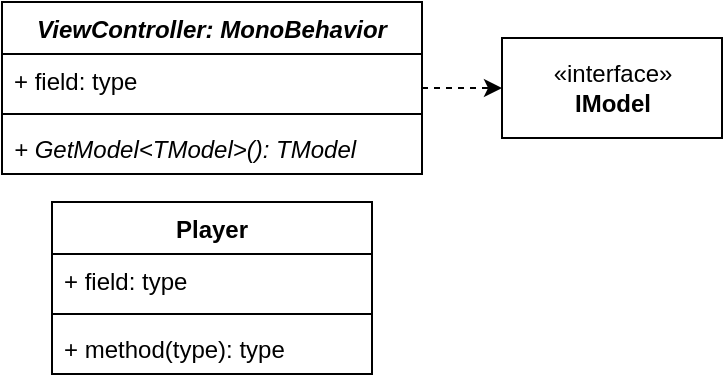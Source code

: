 <mxfile version="20.6.2" type="device"><diagram id="1IAhtJVJ-GEFLUFSxjHE" name="第 1 页"><mxGraphModel dx="494" dy="295" grid="1" gridSize="10" guides="1" tooltips="1" connect="1" arrows="1" fold="1" page="1" pageScale="1" pageWidth="827" pageHeight="1169" math="0" shadow="0"><root><mxCell id="0"/><mxCell id="1" parent="0"/><mxCell id="MUr1XHLhNxJs37zUq3X0-14" style="edgeStyle=orthogonalEdgeStyle;rounded=0;orthogonalLoop=1;jettySize=auto;html=1;dashed=1;" edge="1" parent="1" source="MUr1XHLhNxJs37zUq3X0-2" target="MUr1XHLhNxJs37zUq3X0-12"><mxGeometry relative="1" as="geometry"/></mxCell><mxCell id="MUr1XHLhNxJs37zUq3X0-2" value="ViewController: MonoBehavior" style="swimlane;fontStyle=3;align=center;verticalAlign=top;childLayout=stackLayout;horizontal=1;startSize=26;horizontalStack=0;resizeParent=1;resizeParentMax=0;resizeLast=0;collapsible=1;marginBottom=0;" vertex="1" parent="1"><mxGeometry x="10" y="10" width="210" height="86" as="geometry"/></mxCell><mxCell id="MUr1XHLhNxJs37zUq3X0-3" value="+ field: type" style="text;strokeColor=none;fillColor=none;align=left;verticalAlign=top;spacingLeft=4;spacingRight=4;overflow=hidden;rotatable=0;points=[[0,0.5],[1,0.5]];portConstraint=eastwest;" vertex="1" parent="MUr1XHLhNxJs37zUq3X0-2"><mxGeometry y="26" width="210" height="26" as="geometry"/></mxCell><mxCell id="MUr1XHLhNxJs37zUq3X0-4" value="" style="line;strokeWidth=1;fillColor=none;align=left;verticalAlign=middle;spacingTop=-1;spacingLeft=3;spacingRight=3;rotatable=0;labelPosition=right;points=[];portConstraint=eastwest;strokeColor=inherit;" vertex="1" parent="MUr1XHLhNxJs37zUq3X0-2"><mxGeometry y="52" width="210" height="8" as="geometry"/></mxCell><mxCell id="MUr1XHLhNxJs37zUq3X0-5" value="+ GetModel&lt;TModel&gt;(): TModel" style="text;strokeColor=none;fillColor=none;align=left;verticalAlign=top;spacingLeft=4;spacingRight=4;overflow=hidden;rotatable=0;points=[[0,0.5],[1,0.5]];portConstraint=eastwest;fontStyle=2" vertex="1" parent="MUr1XHLhNxJs37zUq3X0-2"><mxGeometry y="60" width="210" height="26" as="geometry"/></mxCell><mxCell id="MUr1XHLhNxJs37zUq3X0-12" value="«interface»&lt;br&gt;&lt;b&gt;IModel&lt;/b&gt;" style="html=1;" vertex="1" parent="1"><mxGeometry x="260" y="28" width="110" height="50" as="geometry"/></mxCell><mxCell id="MUr1XHLhNxJs37zUq3X0-15" value="Player" style="swimlane;fontStyle=1;align=center;verticalAlign=top;childLayout=stackLayout;horizontal=1;startSize=26;horizontalStack=0;resizeParent=1;resizeParentMax=0;resizeLast=0;collapsible=1;marginBottom=0;" vertex="1" parent="1"><mxGeometry x="35" y="110" width="160" height="86" as="geometry"/></mxCell><mxCell id="MUr1XHLhNxJs37zUq3X0-16" value="+ field: type" style="text;strokeColor=none;fillColor=none;align=left;verticalAlign=top;spacingLeft=4;spacingRight=4;overflow=hidden;rotatable=0;points=[[0,0.5],[1,0.5]];portConstraint=eastwest;" vertex="1" parent="MUr1XHLhNxJs37zUq3X0-15"><mxGeometry y="26" width="160" height="26" as="geometry"/></mxCell><mxCell id="MUr1XHLhNxJs37zUq3X0-17" value="" style="line;strokeWidth=1;fillColor=none;align=left;verticalAlign=middle;spacingTop=-1;spacingLeft=3;spacingRight=3;rotatable=0;labelPosition=right;points=[];portConstraint=eastwest;strokeColor=inherit;" vertex="1" parent="MUr1XHLhNxJs37zUq3X0-15"><mxGeometry y="52" width="160" height="8" as="geometry"/></mxCell><mxCell id="MUr1XHLhNxJs37zUq3X0-18" value="+ method(type): type" style="text;strokeColor=none;fillColor=none;align=left;verticalAlign=top;spacingLeft=4;spacingRight=4;overflow=hidden;rotatable=0;points=[[0,0.5],[1,0.5]];portConstraint=eastwest;" vertex="1" parent="MUr1XHLhNxJs37zUq3X0-15"><mxGeometry y="60" width="160" height="26" as="geometry"/></mxCell></root></mxGraphModel></diagram></mxfile>